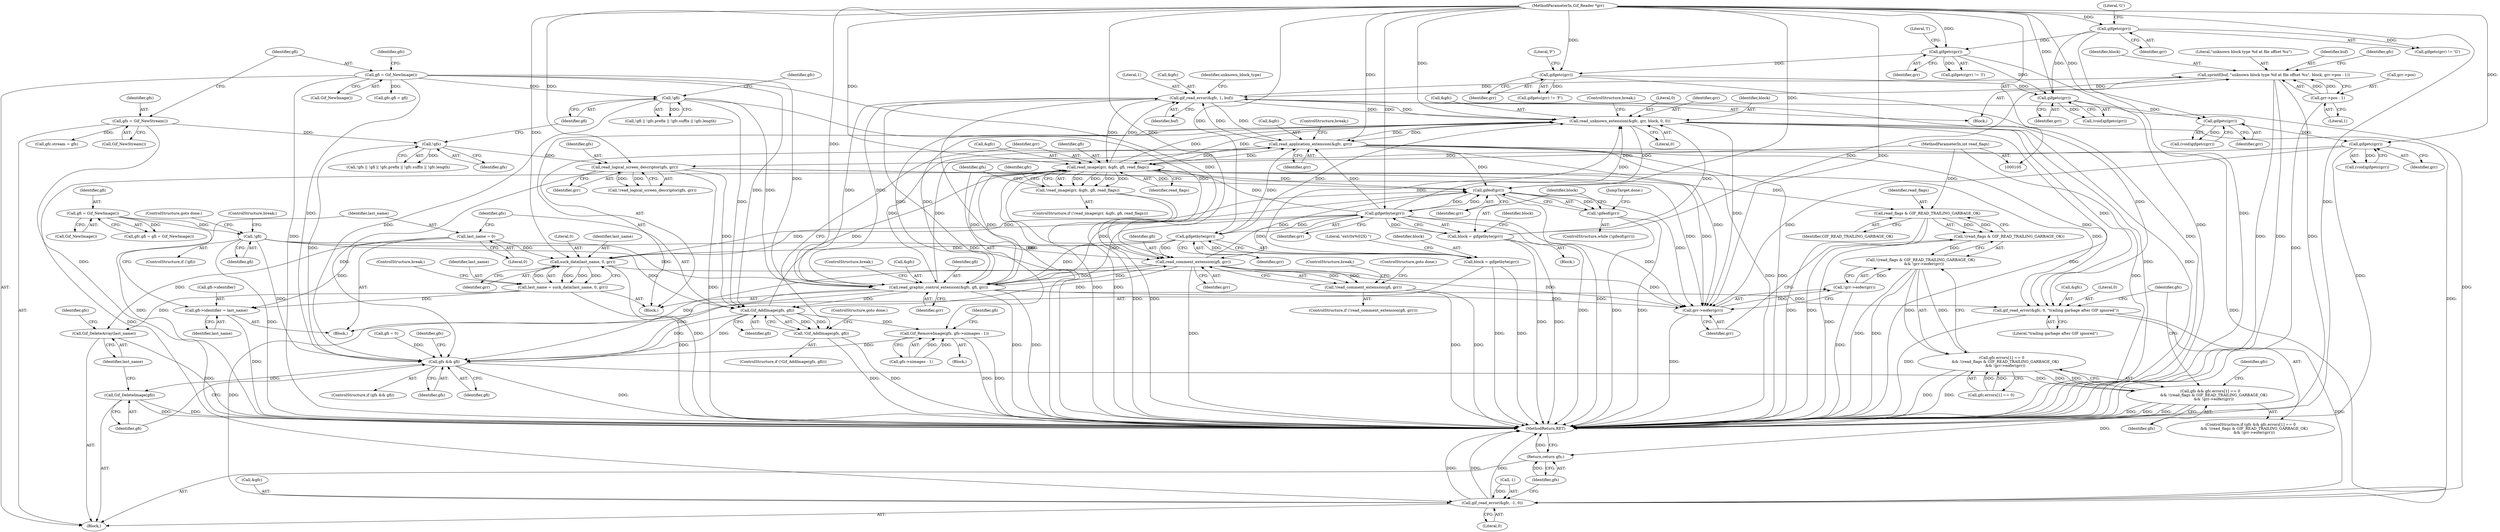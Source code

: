 digraph "0_gifsicle_118a46090c50829dc543179019e6140e1235f909@API" {
"1000367" [label="(Call,sprintf(buf, \"unknown block type %d at file offset %u\", block, grr->pos - 1))"];
"1000376" [label="(Call,gif_read_error(&gfc, 1, buf))"];
"1000352" [label="(Call,read_unknown_extension(&gfc, grr, block, 0, 0))"];
"1000346" [label="(Call,read_application_extension(&gfc, grr))"];
"1000276" [label="(Call,read_image(grr, &gfc, gfi, read_flags))"];
"1000247" [label="(Call,gifgetbyte(grr))"];
"1000241" [label="(Call,gifeof(grr))"];
"1000233" [label="(Call,read_logical_screen_descriptor(gfs, grr))"];
"1000204" [label="(Call,!gfs)"];
"1000147" [label="(Call,gfs = Gif_NewStream())"];
"1000145" [label="(Call,gifgetc(grr))"];
"1000141" [label="(Call,gifgetc(grr))"];
"1000137" [label="(Call,gifgetc(grr))"];
"1000126" [label="(Call,gifgetc(grr))"];
"1000121" [label="(Call,gifgetc(grr))"];
"1000106" [label="(MethodParameterIn,Gif_Reader *grr)"];
"1000130" [label="(Call,gifgetc(grr))"];
"1000340" [label="(Call,read_comment_extension(gfi, grr))"];
"1000302" [label="(Call,!gfi)"];
"1000298" [label="(Call,gfi = Gif_NewImage())"];
"1000207" [label="(Call,!gfi)"];
"1000150" [label="(Call,gfi = Gif_NewImage())"];
"1000323" [label="(Call,read_graphic_control_extension(&gfc, gfi, grr))"];
"1000313" [label="(Call,gifgetbyte(grr))"];
"1000332" [label="(Call,suck_data(last_name, 0, grr))"];
"1000330" [label="(Call,last_name = suck_data(last_name, 0, grr))"];
"1000264" [label="(Call,last_name = 0)"];
"1000269" [label="(Call,Gif_AddImage(gfs, gfi))"];
"1000107" [label="(MethodParameterIn,int read_flags)"];
"1000311" [label="(Call,block = gifgetbyte(grr))"];
"1000245" [label="(Call,block = gifgetbyte(grr))"];
"1000367" [label="(Call,sprintf(buf, \"unknown block type %d at file offset %u\", block, grr->pos - 1))"];
"1000371" [label="(Call,grr->pos - 1)"];
"1000240" [label="(Call,!gifeof(grr))"];
"1000268" [label="(Call,!Gif_AddImage(gfs, gfi))"];
"1000283" [label="(Call,Gif_RemoveImage(gfs, gfs->nimages - 1))"];
"1000387" [label="(Call,gfs && gfi)"];
"1000433" [label="(Call,Gif_DeleteImage(gfi))"];
"1000469" [label="(Call,gfs && gfc.errors[1] == 0\n      && !(read_flags & GIF_READ_TRAILING_GARBAGE_OK)\n      && !grr->eofer(grr))"];
"1000498" [label="(Return,return gfs;)"];
"1000339" [label="(Call,!read_comment_extension(gfi, grr))"];
"1000485" [label="(Call,grr->eofer(grr))"];
"1000484" [label="(Call,!grr->eofer(grr))"];
"1000479" [label="(Call,!(read_flags & GIF_READ_TRAILING_GARBAGE_OK)\n      && !grr->eofer(grr))"];
"1000471" [label="(Call,gfc.errors[1] == 0\n      && !(read_flags & GIF_READ_TRAILING_GARBAGE_OK)\n      && !grr->eofer(grr))"];
"1000487" [label="(Call,gif_read_error(&gfc, 0, \"trailing garbage after GIF ignored\"))"];
"1000492" [label="(Call,gif_read_error(&gfc, -1, 0))"];
"1000259" [label="(Call,gfi->identifier = last_name)"];
"1000435" [label="(Call,Gif_DeleteArray(last_name))"];
"1000275" [label="(Call,!read_image(grr, &gfc, gfi, read_flags))"];
"1000481" [label="(Call,read_flags & GIF_READ_TRAILING_GARBAGE_OK)"];
"1000480" [label="(Call,!(read_flags & GIF_READ_TRAILING_GARBAGE_OK))"];
"1000317" [label="(Literal,\"ext(0x%02X) \")"];
"1000265" [label="(Identifier,last_name)"];
"1000339" [label="(Call,!read_comment_extension(gfi, grr))"];
"1000106" [label="(MethodParameterIn,Gif_Reader *grr)"];
"1000126" [label="(Call,gifgetc(grr))"];
"1000369" [label="(Literal,\"unknown block type %d at file offset %u\")"];
"1000387" [label="(Call,gfs && gfi)"];
"1000347" [label="(Call,&gfc)"];
"1000277" [label="(Identifier,grr)"];
"1000246" [label="(Identifier,block)"];
"1000146" [label="(Identifier,grr)"];
"1000290" [label="(Call,gfi = 0)"];
"1000346" [label="(Call,read_application_extension(&gfc, grr))"];
"1000269" [label="(Call,Gif_AddImage(gfs, gfi))"];
"1000499" [label="(Identifier,gfs)"];
"1000123" [label="(Literal,'G')"];
"1000495" [label="(Call,-1)"];
"1000433" [label="(Call,Gif_DeleteImage(gfi))"];
"1000488" [label="(Call,&gfc)"];
"1000436" [label="(Identifier,last_name)"];
"1000326" [label="(Identifier,gfi)"];
"1000484" [label="(Call,!grr->eofer(grr))"];
"1000386" [label="(ControlStructure,if (gfs && gfi))"];
"1000353" [label="(Call,&gfc)"];
"1000151" [label="(Identifier,gfi)"];
"1000110" [label="(Block,)"];
"1000259" [label="(Call,gfi->identifier = last_name)"];
"1000282" [label="(Block,)"];
"1000208" [label="(Identifier,gfi)"];
"1000489" [label="(Identifier,gfc)"];
"1000239" [label="(ControlStructure,while (!gifeof(grr)))"];
"1000107" [label="(MethodParameterIn,int read_flags)"];
"1000247" [label="(Call,gifgetbyte(grr))"];
"1000371" [label="(Call,grr->pos - 1)"];
"1000263" [label="(Identifier,last_name)"];
"1000352" [label="(Call,read_unknown_extension(&gfc, grr, block, 0, 0))"];
"1000304" [label="(ControlStructure,goto done;)"];
"1000148" [label="(Identifier,gfs)"];
"1000139" [label="(Call,(void)gifgetc(grr))"];
"1000359" [label="(ControlStructure,break;)"];
"1000343" [label="(ControlStructure,goto done;)"];
"1000368" [label="(Identifier,buf)"];
"1000267" [label="(ControlStructure,if (!Gif_AddImage(gfs, gfi)))"];
"1000145" [label="(Call,gifgetc(grr))"];
"1000367" [label="(Call,sprintf(buf, \"unknown block type %d at file offset %u\", block, grr->pos - 1))"];
"1000127" [label="(Identifier,grr)"];
"1000341" [label="(Identifier,gfi)"];
"1000128" [label="(Literal,'I')"];
"1000274" [label="(ControlStructure,if (!read_image(grr, &gfc, gfi, read_flags)))"];
"1000271" [label="(Identifier,gfi)"];
"1000296" [label="(Identifier,gfc)"];
"1000336" [label="(ControlStructure,break;)"];
"1000243" [label="(Block,)"];
"1000434" [label="(Identifier,gfi)"];
"1000313" [label="(Call,gifgetbyte(grr))"];
"1000264" [label="(Call,last_name = 0)"];
"1000280" [label="(Identifier,gfi)"];
"1000212" [label="(Identifier,gfc)"];
"1000388" [label="(Identifier,gfs)"];
"1000122" [label="(Identifier,grr)"];
"1000483" [label="(Identifier,GIF_READ_TRAILING_GARBAGE_OK)"];
"1000281" [label="(Identifier,read_flags)"];
"1000379" [label="(Literal,1)"];
"1000491" [label="(Literal,\"trailing garbage after GIF ignored\")"];
"1000472" [label="(Call,gfc.errors[1] == 0)"];
"1000240" [label="(Call,!gifeof(grr))"];
"1000494" [label="(Identifier,gfc)"];
"1000143" [label="(Call,(void)gifgetc(grr))"];
"1000312" [label="(Identifier,block)"];
"1000235" [label="(Identifier,grr)"];
"1000380" [label="(Identifier,buf)"];
"1000278" [label="(Call,&gfc)"];
"1000285" [label="(Call,gfs->nimages - 1)"];
"1000493" [label="(Call,&gfc)"];
"1000485" [label="(Call,grr->eofer(grr))"];
"1000137" [label="(Call,gifgetc(grr))"];
"1000375" [label="(Literal,1)"];
"1000125" [label="(Call,gifgetc(grr) != 'I')"];
"1000206" [label="(Call,!gfi || !gfc.prefix || !gfc.suffix || !gfc.length)"];
"1000469" [label="(Call,gfs && gfc.errors[1] == 0\n      && !(read_flags & GIF_READ_TRAILING_GARBAGE_OK)\n      && !grr->eofer(grr))"];
"1000303" [label="(Identifier,gfi)"];
"1000276" [label="(Call,read_image(grr, &gfc, gfi, read_flags))"];
"1000272" [label="(ControlStructure,goto done;)"];
"1000323" [label="(Call,read_graphic_control_extension(&gfc, gfi, grr))"];
"1000470" [label="(Identifier,gfs)"];
"1000487" [label="(Call,gif_read_error(&gfc, 0, \"trailing garbage after GIF ignored\"))"];
"1000344" [label="(ControlStructure,break;)"];
"1000479" [label="(Call,!(read_flags & GIF_READ_TRAILING_GARBAGE_OK)\n      && !grr->eofer(grr))"];
"1000275" [label="(Call,!read_image(grr, &gfc, gfi, read_flags))"];
"1000302" [label="(Call,!gfi)"];
"1000480" [label="(Call,!(read_flags & GIF_READ_TRAILING_GARBAGE_OK))"];
"1000394" [label="(Identifier,gfs)"];
"1000377" [label="(Call,&gfc)"];
"1000338" [label="(ControlStructure,if (!read_comment_extension(gfi, grr)))"];
"1000435" [label="(Call,Gif_DeleteArray(last_name))"];
"1000498" [label="(Return,return gfs;)"];
"1000500" [label="(MethodReturn,RET)"];
"1000205" [label="(Identifier,gfs)"];
"1000332" [label="(Call,suck_data(last_name, 0, grr))"];
"1000147" [label="(Call,gfs = Gif_NewStream())"];
"1000327" [label="(Identifier,grr)"];
"1000138" [label="(Identifier,grr)"];
"1000141" [label="(Call,gifgetc(grr))"];
"1000149" [label="(Call,Gif_NewStream())"];
"1000155" [label="(Identifier,gfc)"];
"1000130" [label="(Call,gifgetc(grr))"];
"1000378" [label="(Identifier,gfc)"];
"1000241" [label="(Call,gifeof(grr))"];
"1000482" [label="(Identifier,read_flags)"];
"1000233" [label="(Call,read_logical_screen_descriptor(gfs, grr))"];
"1000135" [label="(Call,(void)gifgetc(grr))"];
"1000250" [label="(Identifier,block)"];
"1000245" [label="(Call,block = gifgetbyte(grr))"];
"1000357" [label="(Literal,0)"];
"1000328" [label="(ControlStructure,break;)"];
"1000299" [label="(Identifier,gfi)"];
"1000350" [label="(ControlStructure,break;)"];
"1000331" [label="(Identifier,last_name)"];
"1000330" [label="(Call,last_name = suck_data(last_name, 0, grr))"];
"1000376" [label="(Call,gif_read_error(&gfc, 1, buf))"];
"1000232" [label="(Call,!read_logical_screen_descriptor(gfs, grr))"];
"1000294" [label="(Call,gfc.gfi = gfi = Gif_NewImage())"];
"1000439" [label="(Identifier,gfc)"];
"1000270" [label="(Identifier,gfs)"];
"1000132" [label="(Literal,'F')"];
"1000131" [label="(Identifier,grr)"];
"1000481" [label="(Call,read_flags & GIF_READ_TRAILING_GARBAGE_OK)"];
"1000492" [label="(Call,gif_read_error(&gfc, -1, 0))"];
"1000349" [label="(Identifier,grr)"];
"1000298" [label="(Call,gfi = Gif_NewImage())"];
"1000382" [label="(Identifier,unknown_block_type)"];
"1000311" [label="(Call,block = gifgetbyte(grr))"];
"1000334" [label="(Literal,0)"];
"1000291" [label="(Identifier,gfi)"];
"1000355" [label="(Identifier,grr)"];
"1000324" [label="(Call,&gfc)"];
"1000333" [label="(Identifier,last_name)"];
"1000468" [label="(ControlStructure,if (gfs && gfc.errors[1] == 0\n      && !(read_flags & GIF_READ_TRAILING_GARBAGE_OK)\n      && !grr->eofer(grr)))"];
"1000234" [label="(Identifier,gfs)"];
"1000150" [label="(Call,gfi = Gif_NewImage())"];
"1000372" [label="(Call,grr->pos)"];
"1000342" [label="(Identifier,grr)"];
"1000471" [label="(Call,gfc.errors[1] == 0\n      && !(read_flags & GIF_READ_TRAILING_GARBAGE_OK)\n      && !grr->eofer(grr))"];
"1000370" [label="(Identifier,block)"];
"1000142" [label="(Identifier,grr)"];
"1000266" [label="(Literal,0)"];
"1000340" [label="(Call,read_comment_extension(gfi, grr))"];
"1000314" [label="(Identifier,grr)"];
"1000251" [label="(Block,)"];
"1000283" [label="(Call,Gif_RemoveImage(gfs, gfs->nimages - 1))"];
"1000242" [label="(Identifier,grr)"];
"1000284" [label="(Identifier,gfs)"];
"1000121" [label="(Call,gifgetc(grr))"];
"1000301" [label="(ControlStructure,if (!gfi))"];
"1000486" [label="(Identifier,grr)"];
"1000152" [label="(Call,Gif_NewImage())"];
"1000153" [label="(Call,gfc.stream = gfs)"];
"1000120" [label="(Call,gifgetc(grr) != 'G')"];
"1000385" [label="(JumpTarget,done:)"];
"1000335" [label="(Identifier,grr)"];
"1000268" [label="(Call,!Gif_AddImage(gfs, gfi))"];
"1000490" [label="(Literal,0)"];
"1000497" [label="(Literal,0)"];
"1000358" [label="(Literal,0)"];
"1000305" [label="(ControlStructure,break;)"];
"1000129" [label="(Call,gifgetc(grr) != 'F')"];
"1000300" [label="(Call,Gif_NewImage())"];
"1000260" [label="(Call,gfi->identifier)"];
"1000321" [label="(Block,)"];
"1000248" [label="(Identifier,grr)"];
"1000389" [label="(Identifier,gfi)"];
"1000207" [label="(Call,!gfi)"];
"1000203" [label="(Call,!gfs || !gfi || !gfc.prefix || !gfc.suffix || !gfc.length)"];
"1000204" [label="(Call,!gfs)"];
"1000365" [label="(Block,)"];
"1000356" [label="(Identifier,block)"];
"1000184" [label="(Call,gfc.gfi = gfi)"];
"1000367" -> "1000365"  [label="AST: "];
"1000367" -> "1000371"  [label="CFG: "];
"1000368" -> "1000367"  [label="AST: "];
"1000369" -> "1000367"  [label="AST: "];
"1000370" -> "1000367"  [label="AST: "];
"1000371" -> "1000367"  [label="AST: "];
"1000378" -> "1000367"  [label="CFG: "];
"1000367" -> "1000500"  [label="DDG: "];
"1000367" -> "1000500"  [label="DDG: "];
"1000367" -> "1000500"  [label="DDG: "];
"1000376" -> "1000367"  [label="DDG: "];
"1000245" -> "1000367"  [label="DDG: "];
"1000371" -> "1000367"  [label="DDG: "];
"1000371" -> "1000367"  [label="DDG: "];
"1000367" -> "1000376"  [label="DDG: "];
"1000376" -> "1000365"  [label="AST: "];
"1000376" -> "1000380"  [label="CFG: "];
"1000377" -> "1000376"  [label="AST: "];
"1000379" -> "1000376"  [label="AST: "];
"1000380" -> "1000376"  [label="AST: "];
"1000382" -> "1000376"  [label="CFG: "];
"1000376" -> "1000500"  [label="DDG: "];
"1000376" -> "1000500"  [label="DDG: "];
"1000376" -> "1000276"  [label="DDG: "];
"1000376" -> "1000323"  [label="DDG: "];
"1000376" -> "1000346"  [label="DDG: "];
"1000376" -> "1000352"  [label="DDG: "];
"1000352" -> "1000376"  [label="DDG: "];
"1000346" -> "1000376"  [label="DDG: "];
"1000276" -> "1000376"  [label="DDG: "];
"1000323" -> "1000376"  [label="DDG: "];
"1000376" -> "1000487"  [label="DDG: "];
"1000376" -> "1000492"  [label="DDG: "];
"1000352" -> "1000321"  [label="AST: "];
"1000352" -> "1000358"  [label="CFG: "];
"1000353" -> "1000352"  [label="AST: "];
"1000355" -> "1000352"  [label="AST: "];
"1000356" -> "1000352"  [label="AST: "];
"1000357" -> "1000352"  [label="AST: "];
"1000358" -> "1000352"  [label="AST: "];
"1000359" -> "1000352"  [label="CFG: "];
"1000352" -> "1000500"  [label="DDG: "];
"1000352" -> "1000500"  [label="DDG: "];
"1000352" -> "1000500"  [label="DDG: "];
"1000352" -> "1000241"  [label="DDG: "];
"1000352" -> "1000276"  [label="DDG: "];
"1000352" -> "1000323"  [label="DDG: "];
"1000352" -> "1000346"  [label="DDG: "];
"1000346" -> "1000352"  [label="DDG: "];
"1000276" -> "1000352"  [label="DDG: "];
"1000323" -> "1000352"  [label="DDG: "];
"1000247" -> "1000352"  [label="DDG: "];
"1000313" -> "1000352"  [label="DDG: "];
"1000106" -> "1000352"  [label="DDG: "];
"1000311" -> "1000352"  [label="DDG: "];
"1000245" -> "1000352"  [label="DDG: "];
"1000352" -> "1000485"  [label="DDG: "];
"1000352" -> "1000487"  [label="DDG: "];
"1000352" -> "1000492"  [label="DDG: "];
"1000346" -> "1000321"  [label="AST: "];
"1000346" -> "1000349"  [label="CFG: "];
"1000347" -> "1000346"  [label="AST: "];
"1000349" -> "1000346"  [label="AST: "];
"1000350" -> "1000346"  [label="CFG: "];
"1000346" -> "1000500"  [label="DDG: "];
"1000346" -> "1000500"  [label="DDG: "];
"1000346" -> "1000241"  [label="DDG: "];
"1000346" -> "1000276"  [label="DDG: "];
"1000346" -> "1000323"  [label="DDG: "];
"1000276" -> "1000346"  [label="DDG: "];
"1000323" -> "1000346"  [label="DDG: "];
"1000247" -> "1000346"  [label="DDG: "];
"1000313" -> "1000346"  [label="DDG: "];
"1000106" -> "1000346"  [label="DDG: "];
"1000346" -> "1000485"  [label="DDG: "];
"1000346" -> "1000487"  [label="DDG: "];
"1000346" -> "1000492"  [label="DDG: "];
"1000276" -> "1000275"  [label="AST: "];
"1000276" -> "1000281"  [label="CFG: "];
"1000277" -> "1000276"  [label="AST: "];
"1000278" -> "1000276"  [label="AST: "];
"1000280" -> "1000276"  [label="AST: "];
"1000281" -> "1000276"  [label="AST: "];
"1000275" -> "1000276"  [label="CFG: "];
"1000276" -> "1000500"  [label="DDG: "];
"1000276" -> "1000500"  [label="DDG: "];
"1000276" -> "1000241"  [label="DDG: "];
"1000276" -> "1000275"  [label="DDG: "];
"1000276" -> "1000275"  [label="DDG: "];
"1000276" -> "1000275"  [label="DDG: "];
"1000276" -> "1000275"  [label="DDG: "];
"1000247" -> "1000276"  [label="DDG: "];
"1000106" -> "1000276"  [label="DDG: "];
"1000323" -> "1000276"  [label="DDG: "];
"1000269" -> "1000276"  [label="DDG: "];
"1000107" -> "1000276"  [label="DDG: "];
"1000276" -> "1000323"  [label="DDG: "];
"1000276" -> "1000481"  [label="DDG: "];
"1000276" -> "1000485"  [label="DDG: "];
"1000276" -> "1000487"  [label="DDG: "];
"1000276" -> "1000492"  [label="DDG: "];
"1000247" -> "1000245"  [label="AST: "];
"1000247" -> "1000248"  [label="CFG: "];
"1000248" -> "1000247"  [label="AST: "];
"1000245" -> "1000247"  [label="CFG: "];
"1000247" -> "1000500"  [label="DDG: "];
"1000247" -> "1000241"  [label="DDG: "];
"1000247" -> "1000245"  [label="DDG: "];
"1000241" -> "1000247"  [label="DDG: "];
"1000106" -> "1000247"  [label="DDG: "];
"1000247" -> "1000313"  [label="DDG: "];
"1000247" -> "1000323"  [label="DDG: "];
"1000247" -> "1000332"  [label="DDG: "];
"1000247" -> "1000340"  [label="DDG: "];
"1000247" -> "1000485"  [label="DDG: "];
"1000241" -> "1000240"  [label="AST: "];
"1000241" -> "1000242"  [label="CFG: "];
"1000242" -> "1000241"  [label="AST: "];
"1000240" -> "1000241"  [label="CFG: "];
"1000241" -> "1000500"  [label="DDG: "];
"1000241" -> "1000240"  [label="DDG: "];
"1000233" -> "1000241"  [label="DDG: "];
"1000340" -> "1000241"  [label="DDG: "];
"1000323" -> "1000241"  [label="DDG: "];
"1000332" -> "1000241"  [label="DDG: "];
"1000106" -> "1000241"  [label="DDG: "];
"1000241" -> "1000485"  [label="DDG: "];
"1000233" -> "1000232"  [label="AST: "];
"1000233" -> "1000235"  [label="CFG: "];
"1000234" -> "1000233"  [label="AST: "];
"1000235" -> "1000233"  [label="AST: "];
"1000232" -> "1000233"  [label="CFG: "];
"1000233" -> "1000500"  [label="DDG: "];
"1000233" -> "1000232"  [label="DDG: "];
"1000233" -> "1000232"  [label="DDG: "];
"1000204" -> "1000233"  [label="DDG: "];
"1000145" -> "1000233"  [label="DDG: "];
"1000106" -> "1000233"  [label="DDG: "];
"1000233" -> "1000269"  [label="DDG: "];
"1000233" -> "1000387"  [label="DDG: "];
"1000233" -> "1000485"  [label="DDG: "];
"1000204" -> "1000203"  [label="AST: "];
"1000204" -> "1000205"  [label="CFG: "];
"1000205" -> "1000204"  [label="AST: "];
"1000208" -> "1000204"  [label="CFG: "];
"1000203" -> "1000204"  [label="CFG: "];
"1000204" -> "1000203"  [label="DDG: "];
"1000147" -> "1000204"  [label="DDG: "];
"1000204" -> "1000387"  [label="DDG: "];
"1000147" -> "1000110"  [label="AST: "];
"1000147" -> "1000149"  [label="CFG: "];
"1000148" -> "1000147"  [label="AST: "];
"1000149" -> "1000147"  [label="AST: "];
"1000151" -> "1000147"  [label="CFG: "];
"1000147" -> "1000500"  [label="DDG: "];
"1000147" -> "1000153"  [label="DDG: "];
"1000145" -> "1000143"  [label="AST: "];
"1000145" -> "1000146"  [label="CFG: "];
"1000146" -> "1000145"  [label="AST: "];
"1000143" -> "1000145"  [label="CFG: "];
"1000145" -> "1000500"  [label="DDG: "];
"1000145" -> "1000143"  [label="DDG: "];
"1000141" -> "1000145"  [label="DDG: "];
"1000106" -> "1000145"  [label="DDG: "];
"1000145" -> "1000485"  [label="DDG: "];
"1000141" -> "1000139"  [label="AST: "];
"1000141" -> "1000142"  [label="CFG: "];
"1000142" -> "1000141"  [label="AST: "];
"1000139" -> "1000141"  [label="CFG: "];
"1000141" -> "1000139"  [label="DDG: "];
"1000137" -> "1000141"  [label="DDG: "];
"1000106" -> "1000141"  [label="DDG: "];
"1000137" -> "1000135"  [label="AST: "];
"1000137" -> "1000138"  [label="CFG: "];
"1000138" -> "1000137"  [label="AST: "];
"1000135" -> "1000137"  [label="CFG: "];
"1000137" -> "1000135"  [label="DDG: "];
"1000126" -> "1000137"  [label="DDG: "];
"1000121" -> "1000137"  [label="DDG: "];
"1000130" -> "1000137"  [label="DDG: "];
"1000106" -> "1000137"  [label="DDG: "];
"1000126" -> "1000125"  [label="AST: "];
"1000126" -> "1000127"  [label="CFG: "];
"1000127" -> "1000126"  [label="AST: "];
"1000128" -> "1000126"  [label="CFG: "];
"1000126" -> "1000500"  [label="DDG: "];
"1000126" -> "1000125"  [label="DDG: "];
"1000121" -> "1000126"  [label="DDG: "];
"1000106" -> "1000126"  [label="DDG: "];
"1000126" -> "1000130"  [label="DDG: "];
"1000121" -> "1000120"  [label="AST: "];
"1000121" -> "1000122"  [label="CFG: "];
"1000122" -> "1000121"  [label="AST: "];
"1000123" -> "1000121"  [label="CFG: "];
"1000121" -> "1000500"  [label="DDG: "];
"1000121" -> "1000120"  [label="DDG: "];
"1000106" -> "1000121"  [label="DDG: "];
"1000106" -> "1000105"  [label="AST: "];
"1000106" -> "1000500"  [label="DDG: "];
"1000106" -> "1000130"  [label="DDG: "];
"1000106" -> "1000313"  [label="DDG: "];
"1000106" -> "1000323"  [label="DDG: "];
"1000106" -> "1000332"  [label="DDG: "];
"1000106" -> "1000340"  [label="DDG: "];
"1000106" -> "1000485"  [label="DDG: "];
"1000130" -> "1000129"  [label="AST: "];
"1000130" -> "1000131"  [label="CFG: "];
"1000131" -> "1000130"  [label="AST: "];
"1000132" -> "1000130"  [label="CFG: "];
"1000130" -> "1000500"  [label="DDG: "];
"1000130" -> "1000129"  [label="DDG: "];
"1000340" -> "1000339"  [label="AST: "];
"1000340" -> "1000342"  [label="CFG: "];
"1000341" -> "1000340"  [label="AST: "];
"1000342" -> "1000340"  [label="AST: "];
"1000339" -> "1000340"  [label="CFG: "];
"1000340" -> "1000500"  [label="DDG: "];
"1000340" -> "1000269"  [label="DDG: "];
"1000340" -> "1000323"  [label="DDG: "];
"1000340" -> "1000339"  [label="DDG: "];
"1000340" -> "1000339"  [label="DDG: "];
"1000302" -> "1000340"  [label="DDG: "];
"1000207" -> "1000340"  [label="DDG: "];
"1000323" -> "1000340"  [label="DDG: "];
"1000150" -> "1000340"  [label="DDG: "];
"1000313" -> "1000340"  [label="DDG: "];
"1000340" -> "1000387"  [label="DDG: "];
"1000340" -> "1000485"  [label="DDG: "];
"1000302" -> "1000301"  [label="AST: "];
"1000302" -> "1000303"  [label="CFG: "];
"1000303" -> "1000302"  [label="AST: "];
"1000304" -> "1000302"  [label="CFG: "];
"1000305" -> "1000302"  [label="CFG: "];
"1000302" -> "1000500"  [label="DDG: "];
"1000302" -> "1000269"  [label="DDG: "];
"1000298" -> "1000302"  [label="DDG: "];
"1000302" -> "1000323"  [label="DDG: "];
"1000302" -> "1000387"  [label="DDG: "];
"1000298" -> "1000294"  [label="AST: "];
"1000298" -> "1000300"  [label="CFG: "];
"1000299" -> "1000298"  [label="AST: "];
"1000300" -> "1000298"  [label="AST: "];
"1000294" -> "1000298"  [label="CFG: "];
"1000298" -> "1000500"  [label="DDG: "];
"1000298" -> "1000294"  [label="DDG: "];
"1000207" -> "1000206"  [label="AST: "];
"1000207" -> "1000208"  [label="CFG: "];
"1000208" -> "1000207"  [label="AST: "];
"1000212" -> "1000207"  [label="CFG: "];
"1000206" -> "1000207"  [label="CFG: "];
"1000207" -> "1000206"  [label="DDG: "];
"1000150" -> "1000207"  [label="DDG: "];
"1000207" -> "1000269"  [label="DDG: "];
"1000207" -> "1000323"  [label="DDG: "];
"1000207" -> "1000387"  [label="DDG: "];
"1000150" -> "1000110"  [label="AST: "];
"1000150" -> "1000152"  [label="CFG: "];
"1000151" -> "1000150"  [label="AST: "];
"1000152" -> "1000150"  [label="AST: "];
"1000155" -> "1000150"  [label="CFG: "];
"1000150" -> "1000500"  [label="DDG: "];
"1000150" -> "1000184"  [label="DDG: "];
"1000150" -> "1000269"  [label="DDG: "];
"1000150" -> "1000323"  [label="DDG: "];
"1000150" -> "1000387"  [label="DDG: "];
"1000323" -> "1000321"  [label="AST: "];
"1000323" -> "1000327"  [label="CFG: "];
"1000324" -> "1000323"  [label="AST: "];
"1000326" -> "1000323"  [label="AST: "];
"1000327" -> "1000323"  [label="AST: "];
"1000328" -> "1000323"  [label="CFG: "];
"1000323" -> "1000500"  [label="DDG: "];
"1000323" -> "1000500"  [label="DDG: "];
"1000323" -> "1000269"  [label="DDG: "];
"1000313" -> "1000323"  [label="DDG: "];
"1000323" -> "1000387"  [label="DDG: "];
"1000323" -> "1000485"  [label="DDG: "];
"1000323" -> "1000487"  [label="DDG: "];
"1000323" -> "1000492"  [label="DDG: "];
"1000313" -> "1000311"  [label="AST: "];
"1000313" -> "1000314"  [label="CFG: "];
"1000314" -> "1000313"  [label="AST: "];
"1000311" -> "1000313"  [label="CFG: "];
"1000313" -> "1000311"  [label="DDG: "];
"1000313" -> "1000332"  [label="DDG: "];
"1000332" -> "1000330"  [label="AST: "];
"1000332" -> "1000335"  [label="CFG: "];
"1000333" -> "1000332"  [label="AST: "];
"1000334" -> "1000332"  [label="AST: "];
"1000335" -> "1000332"  [label="AST: "];
"1000330" -> "1000332"  [label="CFG: "];
"1000332" -> "1000500"  [label="DDG: "];
"1000332" -> "1000330"  [label="DDG: "];
"1000332" -> "1000330"  [label="DDG: "];
"1000332" -> "1000330"  [label="DDG: "];
"1000330" -> "1000332"  [label="DDG: "];
"1000264" -> "1000332"  [label="DDG: "];
"1000332" -> "1000485"  [label="DDG: "];
"1000330" -> "1000321"  [label="AST: "];
"1000331" -> "1000330"  [label="AST: "];
"1000336" -> "1000330"  [label="CFG: "];
"1000330" -> "1000500"  [label="DDG: "];
"1000330" -> "1000259"  [label="DDG: "];
"1000330" -> "1000435"  [label="DDG: "];
"1000264" -> "1000251"  [label="AST: "];
"1000264" -> "1000266"  [label="CFG: "];
"1000265" -> "1000264"  [label="AST: "];
"1000266" -> "1000264"  [label="AST: "];
"1000270" -> "1000264"  [label="CFG: "];
"1000264" -> "1000259"  [label="DDG: "];
"1000264" -> "1000435"  [label="DDG: "];
"1000269" -> "1000268"  [label="AST: "];
"1000269" -> "1000271"  [label="CFG: "];
"1000270" -> "1000269"  [label="AST: "];
"1000271" -> "1000269"  [label="AST: "];
"1000268" -> "1000269"  [label="CFG: "];
"1000269" -> "1000268"  [label="DDG: "];
"1000269" -> "1000268"  [label="DDG: "];
"1000269" -> "1000283"  [label="DDG: "];
"1000269" -> "1000387"  [label="DDG: "];
"1000269" -> "1000387"  [label="DDG: "];
"1000107" -> "1000105"  [label="AST: "];
"1000107" -> "1000500"  [label="DDG: "];
"1000107" -> "1000481"  [label="DDG: "];
"1000311" -> "1000251"  [label="AST: "];
"1000312" -> "1000311"  [label="AST: "];
"1000317" -> "1000311"  [label="CFG: "];
"1000311" -> "1000500"  [label="DDG: "];
"1000311" -> "1000500"  [label="DDG: "];
"1000245" -> "1000243"  [label="AST: "];
"1000246" -> "1000245"  [label="AST: "];
"1000250" -> "1000245"  [label="CFG: "];
"1000245" -> "1000500"  [label="DDG: "];
"1000245" -> "1000500"  [label="DDG: "];
"1000371" -> "1000375"  [label="CFG: "];
"1000372" -> "1000371"  [label="AST: "];
"1000375" -> "1000371"  [label="AST: "];
"1000371" -> "1000500"  [label="DDG: "];
"1000240" -> "1000239"  [label="AST: "];
"1000246" -> "1000240"  [label="CFG: "];
"1000385" -> "1000240"  [label="CFG: "];
"1000240" -> "1000500"  [label="DDG: "];
"1000240" -> "1000500"  [label="DDG: "];
"1000268" -> "1000267"  [label="AST: "];
"1000272" -> "1000268"  [label="CFG: "];
"1000277" -> "1000268"  [label="CFG: "];
"1000268" -> "1000500"  [label="DDG: "];
"1000268" -> "1000500"  [label="DDG: "];
"1000283" -> "1000282"  [label="AST: "];
"1000283" -> "1000285"  [label="CFG: "];
"1000284" -> "1000283"  [label="AST: "];
"1000285" -> "1000283"  [label="AST: "];
"1000291" -> "1000283"  [label="CFG: "];
"1000283" -> "1000500"  [label="DDG: "];
"1000283" -> "1000500"  [label="DDG: "];
"1000285" -> "1000283"  [label="DDG: "];
"1000285" -> "1000283"  [label="DDG: "];
"1000283" -> "1000387"  [label="DDG: "];
"1000387" -> "1000386"  [label="AST: "];
"1000387" -> "1000388"  [label="CFG: "];
"1000387" -> "1000389"  [label="CFG: "];
"1000388" -> "1000387"  [label="AST: "];
"1000389" -> "1000387"  [label="AST: "];
"1000394" -> "1000387"  [label="CFG: "];
"1000434" -> "1000387"  [label="CFG: "];
"1000387" -> "1000500"  [label="DDG: "];
"1000290" -> "1000387"  [label="DDG: "];
"1000387" -> "1000433"  [label="DDG: "];
"1000387" -> "1000469"  [label="DDG: "];
"1000433" -> "1000110"  [label="AST: "];
"1000433" -> "1000434"  [label="CFG: "];
"1000434" -> "1000433"  [label="AST: "];
"1000436" -> "1000433"  [label="CFG: "];
"1000433" -> "1000500"  [label="DDG: "];
"1000433" -> "1000500"  [label="DDG: "];
"1000469" -> "1000468"  [label="AST: "];
"1000469" -> "1000470"  [label="CFG: "];
"1000469" -> "1000471"  [label="CFG: "];
"1000470" -> "1000469"  [label="AST: "];
"1000471" -> "1000469"  [label="AST: "];
"1000489" -> "1000469"  [label="CFG: "];
"1000494" -> "1000469"  [label="CFG: "];
"1000469" -> "1000500"  [label="DDG: "];
"1000469" -> "1000500"  [label="DDG: "];
"1000469" -> "1000500"  [label="DDG: "];
"1000471" -> "1000469"  [label="DDG: "];
"1000471" -> "1000469"  [label="DDG: "];
"1000469" -> "1000498"  [label="DDG: "];
"1000498" -> "1000110"  [label="AST: "];
"1000498" -> "1000499"  [label="CFG: "];
"1000499" -> "1000498"  [label="AST: "];
"1000500" -> "1000498"  [label="CFG: "];
"1000498" -> "1000500"  [label="DDG: "];
"1000499" -> "1000498"  [label="DDG: "];
"1000339" -> "1000338"  [label="AST: "];
"1000343" -> "1000339"  [label="CFG: "];
"1000344" -> "1000339"  [label="CFG: "];
"1000339" -> "1000500"  [label="DDG: "];
"1000339" -> "1000500"  [label="DDG: "];
"1000485" -> "1000484"  [label="AST: "];
"1000485" -> "1000486"  [label="CFG: "];
"1000486" -> "1000485"  [label="AST: "];
"1000484" -> "1000485"  [label="CFG: "];
"1000485" -> "1000500"  [label="DDG: "];
"1000485" -> "1000484"  [label="DDG: "];
"1000484" -> "1000479"  [label="AST: "];
"1000479" -> "1000484"  [label="CFG: "];
"1000484" -> "1000500"  [label="DDG: "];
"1000484" -> "1000479"  [label="DDG: "];
"1000479" -> "1000471"  [label="AST: "];
"1000479" -> "1000480"  [label="CFG: "];
"1000480" -> "1000479"  [label="AST: "];
"1000471" -> "1000479"  [label="CFG: "];
"1000479" -> "1000500"  [label="DDG: "];
"1000479" -> "1000500"  [label="DDG: "];
"1000479" -> "1000471"  [label="DDG: "];
"1000479" -> "1000471"  [label="DDG: "];
"1000480" -> "1000479"  [label="DDG: "];
"1000471" -> "1000472"  [label="CFG: "];
"1000472" -> "1000471"  [label="AST: "];
"1000471" -> "1000500"  [label="DDG: "];
"1000471" -> "1000500"  [label="DDG: "];
"1000472" -> "1000471"  [label="DDG: "];
"1000472" -> "1000471"  [label="DDG: "];
"1000487" -> "1000468"  [label="AST: "];
"1000487" -> "1000491"  [label="CFG: "];
"1000488" -> "1000487"  [label="AST: "];
"1000490" -> "1000487"  [label="AST: "];
"1000491" -> "1000487"  [label="AST: "];
"1000494" -> "1000487"  [label="CFG: "];
"1000487" -> "1000500"  [label="DDG: "];
"1000487" -> "1000492"  [label="DDG: "];
"1000492" -> "1000110"  [label="AST: "];
"1000492" -> "1000497"  [label="CFG: "];
"1000493" -> "1000492"  [label="AST: "];
"1000495" -> "1000492"  [label="AST: "];
"1000497" -> "1000492"  [label="AST: "];
"1000499" -> "1000492"  [label="CFG: "];
"1000492" -> "1000500"  [label="DDG: "];
"1000492" -> "1000500"  [label="DDG: "];
"1000492" -> "1000500"  [label="DDG: "];
"1000495" -> "1000492"  [label="DDG: "];
"1000259" -> "1000251"  [label="AST: "];
"1000259" -> "1000263"  [label="CFG: "];
"1000260" -> "1000259"  [label="AST: "];
"1000263" -> "1000259"  [label="AST: "];
"1000265" -> "1000259"  [label="CFG: "];
"1000259" -> "1000500"  [label="DDG: "];
"1000435" -> "1000110"  [label="AST: "];
"1000435" -> "1000436"  [label="CFG: "];
"1000436" -> "1000435"  [label="AST: "];
"1000439" -> "1000435"  [label="CFG: "];
"1000435" -> "1000500"  [label="DDG: "];
"1000275" -> "1000274"  [label="AST: "];
"1000284" -> "1000275"  [label="CFG: "];
"1000296" -> "1000275"  [label="CFG: "];
"1000275" -> "1000500"  [label="DDG: "];
"1000275" -> "1000500"  [label="DDG: "];
"1000481" -> "1000480"  [label="AST: "];
"1000481" -> "1000483"  [label="CFG: "];
"1000482" -> "1000481"  [label="AST: "];
"1000483" -> "1000481"  [label="AST: "];
"1000480" -> "1000481"  [label="CFG: "];
"1000481" -> "1000500"  [label="DDG: "];
"1000481" -> "1000500"  [label="DDG: "];
"1000481" -> "1000480"  [label="DDG: "];
"1000481" -> "1000480"  [label="DDG: "];
"1000486" -> "1000480"  [label="CFG: "];
"1000480" -> "1000500"  [label="DDG: "];
}
